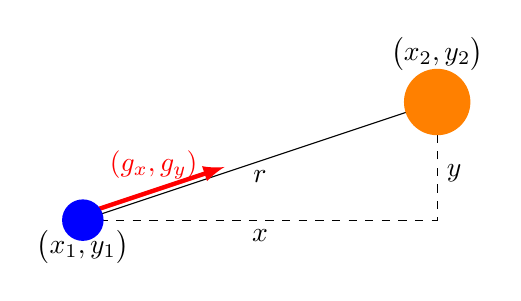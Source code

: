 \begin{tikzpicture}[scale=1.5]
\draw[] (0,0) -- ++(3,1) node[midway,below,black] {$r$};
\draw[dashed] (0,0) --node[midway,below,black] {$x$} ++(3,0)--node[pos=0.4,right,black] {$y$}++(0,1) ;

% \draw[->,>=latex,thick] (0,-0.1) -- ++(0.2*3,0.2*1) node[below,black,scale=0.8] {$\vec u$};
\draw[->,>=latex,ultra thick,red] (0,0.05) -- ++(0.4*3,0.4*1) node[midway,above] {$(g_x,g_y)$};


\fill[blue] (0,0)  circle (5pt) node[below, black] {$\big(x_1,y_1\big)$};
\fill[orange] (3,1)  circle (8pt) node[above=8pt, black] {$\big(x_2,y_2\big)$};
\end{tikzpicture} 